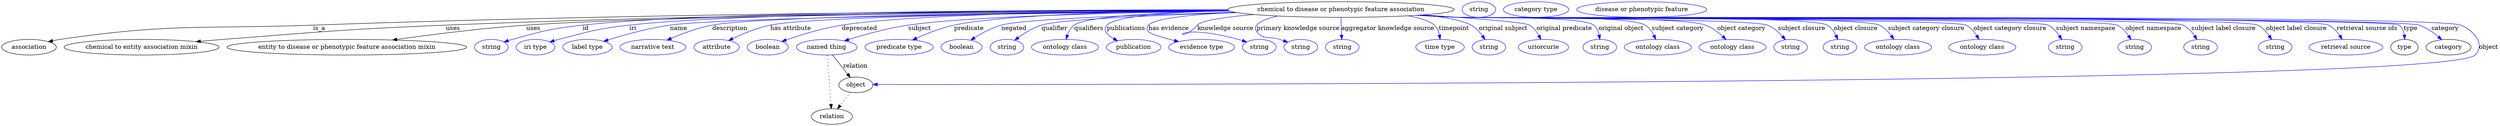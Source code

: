digraph {
	graph [bb="0,0,5714.4,283"];
	node [label="\N"];
	"chemical to disease or phenotypic feature association"	[height=0.5,
		label="chemical to disease or phenotypic feature association",
		pos="3064.4,265",
		width=7.2035];
	association	[height=0.5,
		pos="62.394,178",
		width=1.7332];
	"chemical to disease or phenotypic feature association" -> association	[label=is_a,
		lp="727.39,221.5",
		pos="e,106.71,190.75 2805.6,263.7 2372.4,262.4 1473.4,256.3 713.39,229 455.81,219.75 389.46,233.09 134.39,196 128.61,195.16 122.61,194.08 \
116.66,192.88"];
	"chemical to entity association mixin"	[height=0.5,
		pos="320.39,178",
		width=4.9287];
	"chemical to disease or phenotypic feature association" -> "chemical to entity association mixin"	[label=uses,
		lp="1033.9,221.5",
		pos="e,445.34,190.81 2805.8,263.51 2417.3,261.89 1660.2,255.28 1017.4,229 790.44,219.72 733.85,213.62 507.39,196 490.62,194.69 473,193.22 \
455.57,191.71"];
	"entity to disease or phenotypic feature association mixin"	[height=0.5,
		pos="790.39,178",
		width=7.6188];
	"chemical to disease or phenotypic feature association" -> "entity to disease or phenotypic feature association mixin"	[label=uses,
		lp="1217.9,221.5",
		pos="e,894.85,194.7 2807.6,262.43 2371.9,259.21 1505.5,250.3 1201.4,229 1100.9,221.96 987.25,207.64 904.97,196.13"];
	id	[color=blue,
		height=0.5,
		label=string,
		pos="1121.4,178",
		width=1.0652];
	"chemical to disease or phenotypic feature association" -> id	[color=blue,
		label=id,
		lp="1336.4,221.5",
		pos="e,1150.4,189.98 2804.9,264.59 2392.8,264.54 1607,260.16 1329.4,229 1257.2,220.9 1239.3,215.5 1169.4,196 1166.3,195.13 1163.1,194.17 \
1159.9,193.15",
		style=solid];
	iri	[color=blue,
		height=0.5,
		label="iri type",
		pos="1222.4,178",
		width=1.2277];
	"chemical to disease or phenotypic feature association" -> iri	[color=blue,
		label=iri,
		lp="1444.4,221.5",
		pos="e,1255.3,190.17 2805.1,264.13 2414.4,263.34 1693.4,257.86 1436.4,229 1363.8,220.85 1346.1,214.52 1275.4,196 1272,195.12 1268.5,194.14 \
1265.1,193.12",
		style=solid];
	name	[color=blue,
		height=0.5,
		label="label type",
		pos="1341.4,178",
		width=1.5707];
	"chemical to disease or phenotypic feature association" -> name	[color=blue,
		label=name,
		lp="1549.4,221.5",
		pos="e,1378.7,191.72 2810,261.49 2406.3,257.02 1652.1,246.46 1529.4,229 1480.4,222.03 1426,206.68 1388.3,194.81",
		style=solid];
	description	[color=blue,
		height=0.5,
		label="narrative text",
		pos="1491.4,178",
		width=2.0943];
	"chemical to disease or phenotypic feature association" -> description	[color=blue,
		label=description,
		lp="1665.9,221.5",
		pos="e,1523.3,194.35 2807.5,262.37 2424.7,259.25 1737.7,250.67 1625.4,229 1593.1,222.77 1558.5,209.64 1532.5,198.39",
		style=solid];
	"has attribute"	[color=blue,
		height=0.5,
		label=attribute,
		pos="1636.4,178",
		width=1.4443];
	"chemical to disease or phenotypic feature association" -> "has attribute"	[color=blue,
		label="has attribute",
		lp="1805.4,221.5",
		pos="e,1663.6,193.5 2808.3,262.09 2457.1,258.72 1857.7,249.96 1758.4,229 1728.5,222.69 1696.6,209.35 1672.9,198.03",
		style=solid];
	deprecated	[color=blue,
		height=0.5,
		label=boolean,
		pos="1753.4,178",
		width=1.2999];
	"chemical to disease or phenotypic feature association" -> deprecated	[color=blue,
		label=deprecated,
		lp="1961.9,221.5",
		pos="e,1785.3,191.26 2805.7,263.67 2522,261.96 2085.2,254.99 1921.4,229 1877.2,221.99 1828.4,206.55 1794.8,194.66",
		style=solid];
	subject	[color=blue,
		height=0.5,
		label="named thing",
		pos="1887.4,178",
		width=1.9318];
	"chemical to disease or phenotypic feature association" -> subject	[color=blue,
		label=subject,
		lp="2099.4,221.5",
		pos="e,1927.8,192.73 2809.7,261.57 2564,258.03 2209.9,249.48 2073.4,229 2026.5,221.96 1974.5,207.38 1937.4,195.77",
		style=solid];
	predicate	[color=blue,
		height=0.5,
		label="predicate type",
		pos="2053.4,178",
		width=2.1665];
	"chemical to disease or phenotypic feature association" -> predicate	[color=blue,
		label=predicate,
		lp="2212.4,221.5",
		pos="e,2083.8,194.58 2805.7,263.49 2587.8,261.26 2293.6,253.56 2178.4,229 2148.7,222.68 2117,209.92 2093,198.87",
		style=solid];
	negated	[color=blue,
		height=0.5,
		label=boolean,
		pos="2196.4,178",
		width=1.2999];
	"chemical to disease or phenotypic feature association" -> negated	[color=blue,
		label=negated,
		lp="2315.4,221.5",
		pos="e,2217.3,194.34 2821.5,258.66 2612.5,253.14 2336.9,243.31 2286.4,229 2264.9,222.92 2243,210.87 2226.1,200.13",
		style=solid];
	qualifier	[color=blue,
		height=0.5,
		label=string,
		pos="2299.4,178",
		width=1.0652];
	"chemical to disease or phenotypic feature association" -> qualifier	[color=blue,
		label=qualifier,
		lp="2408.4,221.5",
		pos="e,2317.2,194.06 2826.3,257.79 2645.4,252.07 2420.7,242.43 2378.4,229 2359.1,222.88 2339.9,210.88 2325.2,200.17",
		style=solid];
	qualifiers	[color=blue,
		height=0.5,
		label="ontology class",
		pos="2432.4,178",
		width=2.1304];
	"chemical to disease or phenotypic feature association" -> qualifiers	[color=blue,
		label=qualifiers,
		lp="2486.9,221.5",
		pos="e,2434.9,196.3 2808.6,261.92 2654.7,258.49 2483,249.93 2453.4,229 2445.7,223.55 2440.8,214.7 2437.7,205.95",
		style=solid];
	publications	[color=blue,
		height=0.5,
		label=publication,
		pos="2589.4,178",
		width=1.7332];
	"chemical to disease or phenotypic feature association" -> publications	[color=blue,
		label=publications,
		lp="2572.4,221.5",
		pos="e,2553.4,192.7 2807.2,262.71 2679.7,259.32 2548.6,250.52 2528.4,229 2517.7,217.53 2528.8,206.3 2544.4,197.39",
		style=solid];
	"has evidence"	[color=blue,
		height=0.5,
		label="evidence type",
		pos="2745.4,178",
		width=2.0943];
	"chemical to disease or phenotypic feature association" -> "has evidence"	[color=blue,
		label="has evidence",
		lp="2669.9,221.5",
		pos="e,2692.7,191 2822.2,258.51 2727.7,253.82 2638.3,245.11 2623.4,229 2618.9,224.1 2619.4,219.32 2623.4,214 2627.4,208.67 2655,200.54 \
2682.9,193.46",
		style=solid];
	"knowledge source"	[color=blue,
		height=0.5,
		label=string,
		pos="2877.4,178",
		width=1.0652];
	"chemical to disease or phenotypic feature association" -> "knowledge source"	[color=blue,
		label="knowledge source",
		lp="2799.9,221.5",
		pos="e,2848.7,189.96 2865.2,253.42 2801.8,248 2745.4,240.13 2735.4,229 2689,177.4 2665.2,240.52 2829.4,196 2832.6,195.14 2835.8,194.18 \
2839,193.16",
		style=solid];
	"primary knowledge source"	[color=blue,
		height=0.5,
		label=string,
		pos="2972.4,178",
		width=1.0652];
	"chemical to disease or phenotypic feature association" -> "primary knowledge source"	[color=blue,
		label="primary knowledge source",
		lp="2966.4,221.5",
		pos="e,2942.7,189.58 2919.4,250.02 2897.2,245.01 2879.1,238.21 2871.4,229 2867.1,223.88 2867.5,219.42 2871.4,214 2885.9,193.78 2900.9,\
204.15 2924.4,196 2927.3,195 2930.2,193.97 2933.2,192.92",
		style=solid];
	"aggregator knowledge source"	[color=blue,
		height=0.5,
		label=string,
		pos="3067.4,178",
		width=1.0652];
	"chemical to disease or phenotypic feature association" -> "aggregator knowledge source"	[color=blue,
		label="aggregator knowledge source",
		lp="3171.9,221.5",
		pos="e,3066.3,196.08 3064.6,246.87 3064.7,237.21 3065,224.93 3065.4,214 3065.5,211.45 3065.6,208.79 3065.7,206.13",
		style=solid];
	timepoint	[color=blue,
		height=0.5,
		label="time type",
		pos="3291.4,178",
		width=1.5346];
	"chemical to disease or phenotypic feature association" -> timepoint	[color=blue,
		label=timepoint,
		lp="3323.4,221.5",
		pos="e,3291.4,196.24 3218.4,250.52 3245.3,245.45 3268,238.51 3278.4,229 3284.8,223.16 3288.2,214.6 3290,206.2",
		style=solid];
	"original subject"	[color=blue,
		height=0.5,
		label=string,
		pos="3403.4,178",
		width=1.0652];
	"chemical to disease or phenotypic feature association" -> "original subject"	[color=blue,
		label="original subject",
		lp="3436.4,221.5",
		pos="e,3394.3,195.85 3255,252.77 3300.8,247.57 3342.3,240 3362.4,229 3373,223.23 3381.9,213.52 3388.6,204.19",
		style=solid];
	"original predicate"	[color=blue,
		height=0.5,
		label=uriorcurie,
		pos="3528.4,178",
		width=1.5887];
	"chemical to disease or phenotypic feature association" -> "original predicate"	[color=blue,
		label="original predicate",
		lp="3575.9,221.5",
		pos="e,3522.3,195.92 3252,252.54 3363.5,245.11 3485.4,235.61 3496.4,229 3505.6,223.48 3512.6,214.21 3517.6,205.13",
		style=solid];
	"original object"	[color=blue,
		height=0.5,
		label=string,
		pos="3657.4,178",
		width=1.0652];
	"chemical to disease or phenotypic feature association" -> "original object"	[color=blue,
		label="original object",
		lp="3705.9,221.5",
		pos="e,3657.4,196.1 3248.2,252.26 3276.7,250.47 3305.8,248.67 3333.4,247 3367.8,244.91 3616.5,250.64 3643.4,229 3650.3,223.45 3653.9,\
214.81 3655.8,206.27",
		style=solid];
	"subject category"	[color=blue,
		height=0.5,
		label="ontology class",
		pos="3790.4,178",
		width=2.1304];
	"chemical to disease or phenotypic feature association" -> "subject category"	[color=blue,
		label="subject category",
		lp="3835.9,221.5",
		pos="e,3785.3,196.02 3244.9,252.07 3274.4,250.26 3304.8,248.51 3333.4,247 3380.9,244.5 3720.7,253.62 3761.4,229 3770.3,223.61 3776.8,\
214.35 3781.3,205.26",
		style=solid];
	"object category"	[color=blue,
		height=0.5,
		label="ontology class",
		pos="3961.4,178",
		width=2.1304];
	"chemical to disease or phenotypic feature association" -> "object category"	[color=blue,
		label="object category",
		lp="3981.9,221.5",
		pos="e,3946.4,195.85 3243.1,251.92 3273.2,250.11 3304.2,248.39 3333.4,247 3396.2,244.02 3840.4,250.88 3899.4,229 3914.2,223.5 3928.2,\
212.95 3939,202.95",
		style=solid];
	"subject closure"	[color=blue,
		height=0.5,
		label=string,
		pos="4094.4,178",
		width=1.0652];
	"chemical to disease or phenotypic feature association" -> "subject closure"	[color=blue,
		label="subject closure",
		lp="4119.9,221.5",
		pos="e,4082.5,195.35 3241.6,251.85 3272.2,250.02 3303.7,248.31 3333.4,247 3372.7,245.26 4005,243.99 4041.4,229 4054.7,223.52 4066.6,213.06 \
4075.8,203.11",
		style=solid];
	"object closure"	[color=blue,
		height=0.5,
		label=string,
		pos="4207.4,178",
		width=1.0652];
	"chemical to disease or phenotypic feature association" -> "object closure"	[color=blue,
		label="object closure",
		lp="4243.4,221.5",
		pos="e,4202.4,196.1 3240.9,251.79 3271.7,249.96 3303.5,248.26 3333.4,247 3380.3,245.02 4138,252.87 4178.4,229 4187.4,223.7 4193.8,214.46 \
4198.4,205.36",
		style=solid];
	"subject category closure"	[color=blue,
		height=0.5,
		label="ontology class",
		pos="4340.4,178",
		width=2.1304];
	"chemical to disease or phenotypic feature association" -> "subject category closure"	[color=blue,
		label="subject category closure",
		lp="4404.9,221.5",
		pos="e,4330.8,196.29 3240.5,251.74 3271.4,249.91 3303.4,248.23 3333.4,247 3386.9,244.81 4248.9,251.8 4297.4,229 4308.5,223.78 4317.8,\
214.16 4325,204.75",
		style=solid];
	"object category closure"	[color=blue,
		height=0.5,
		label="ontology class",
		pos="4533.4,178",
		width=2.1304];
	"chemical to disease or phenotypic feature association" -> "object category closure"	[color=blue,
		label="object category closure",
		lp="4596.9,221.5",
		pos="e,4525.8,196.24 3239.8,251.71 3270.9,249.87 3303.1,248.19 3333.4,247 3365.7,245.73 4467.7,243.76 4496.4,229 4506.6,223.76 4514.7,\
214.28 4520.7,204.97",
		style=solid];
	"subject namespace"	[color=blue,
		height=0.5,
		label=string,
		pos="4723.4,178",
		width=1.0652];
	"chemical to disease or phenotypic feature association" -> "subject namespace"	[color=blue,
		label="subject namespace",
		lp="4770.4,221.5",
		pos="e,4715.4,195.78 3239.1,251.69 3270.5,249.84 3302.9,248.17 3333.4,247 3370.9,245.57 4650.8,245.69 4684.4,229 4695.1,223.68 4703.8,\
213.86 4710.2,204.32",
		style=solid];
	"object namespace"	[color=blue,
		height=0.5,
		label=string,
		pos="4882.4,178",
		width=1.0652];
	"chemical to disease or phenotypic feature association" -> "object namespace"	[color=blue,
		label="object namespace",
		lp="4925.4,221.5",
		pos="e,4874.1,195.8 3239.1,251.66 3270.4,249.81 3302.9,248.15 3333.4,247 3375.3,245.43 4804.7,247.38 4842.4,229 4853.3,223.7 4862.1,213.88 \
4868.7,204.34",
		style=solid];
	"subject label closure"	[color=blue,
		height=0.5,
		label=string,
		pos="5033.4,178",
		width=1.0652];
	"chemical to disease or phenotypic feature association" -> "subject label closure"	[color=blue,
		label="subject label closure",
		lp="5086.4,221.5",
		pos="e,5025.1,195.8 3238.7,251.65 3270.2,249.8 3302.8,248.13 3333.4,247 3379.5,245.3 4951.9,249.2 4993.4,229 5004.3,223.71 5013.1,213.89 \
5019.7,204.35",
		style=solid];
	"object label closure"	[color=blue,
		height=0.5,
		label=string,
		pos="5204.4,178",
		width=1.0652];
	"chemical to disease or phenotypic feature association" -> "object label closure"	[color=blue,
		label="object label closure",
		lp="5252.9,221.5",
		pos="e,5196.1,195.81 3238.3,251.65 3269.9,249.79 3302.6,248.12 3333.4,247 3384.2,245.15 5118.7,251.26 5164.4,229 5175.3,223.71 5184.1,\
213.9 5190.7,204.35",
		style=solid];
	"retrieval source ids"	[color=blue,
		height=0.5,
		label="retrieval source",
		pos="5366.4,178",
		width=2.347];
	"chemical to disease or phenotypic feature association" -> "retrieval source ids"	[color=blue,
		label="retrieval source ids",
		lp="5414.9,221.5",
		pos="e,5357.8,196.3 3238.3,251.63 3269.9,249.77 3302.6,248.11 3333.4,247 3388.7,245 5276.6,253.21 5326.4,229 5337.1,223.79 5345.9,214.18 \
5352.4,204.76",
		style=solid];
	type	[height=0.5,
		pos="5500.4,178",
		width=0.86659];
	"chemical to disease or phenotypic feature association" -> type	[color=blue,
		label=type,
		lp="5514.4,221.5",
		pos="e,5501.2,196.19 3238.3,251.61 3269.9,249.76 3302.6,248.1 3333.4,247 3363.3,245.93 5465,247.63 5488.4,229 5495.2,223.55 5498.6,214.93 \
5500.2,206.38",
		style=solid];
	category	[height=0.5,
		pos="5601.4,178",
		width=1.4263];
	"chemical to disease or phenotypic feature association" -> category	[color=blue,
		label=category,
		lp="5593.9,221.5",
		pos="e,5585.8,195.26 3238,251.63 3269.7,249.76 3302.5,248.1 3333.4,247 3394.5,244.82 5476.4,248.5 5534.4,229 5550.6,223.55 5566.1,212.52 \
5578.1,202.21",
		style=solid];
	object	[height=0.5,
		pos="1954.4,91",
		width=1.0832];
	"chemical to disease or phenotypic feature association" -> object	[color=blue,
		label=object,
		lp="5692.4,178",
		pos="e,1993.4,91.958 3238,251.62 3269.7,249.76 3302.5,248.1 3333.4,247 3397.1,244.74 5570.8,254.09 5629.4,229 5660.5,215.7 5685.1,184.12 \
5661.4,160 5594.2,91.552 2436.3,91.619 2003.4,91.95",
		style=solid];
	subject -> object	[label=relation,
		lp="1953.4,134.5",
		pos="e,1941.6,108.18 1900.6,160.21 1910.5,147.71 1924.1,130.45 1935.1,116.43"];
	relation	[height=0.5,
		pos="1899.4,18",
		width=1.2999];
	subject -> relation	[pos="e,1898.1,36.188 1888.7,159.79 1890.8,132.48 1894.8,78.994 1897.3,46.38",
		style=dotted];
	association_type	[color=blue,
		height=0.5,
		label=string,
		pos="3380.4,265",
		width=1.0652];
	association_category	[color=blue,
		height=0.5,
		label="category type",
		pos="3511.4,265",
		width=2.0762];
	object -> relation	[pos="e,1912.2,35.54 1941.9,73.889 1935,64.939 1926.2,53.617 1918.4,43.584",
		style=dotted];
	"chemical to disease or phenotypic feature association_object"	[color=blue,
		height=0.5,
		label="disease or phenotypic feature",
		pos="3753.4,265",
		width=4.1344];
}

